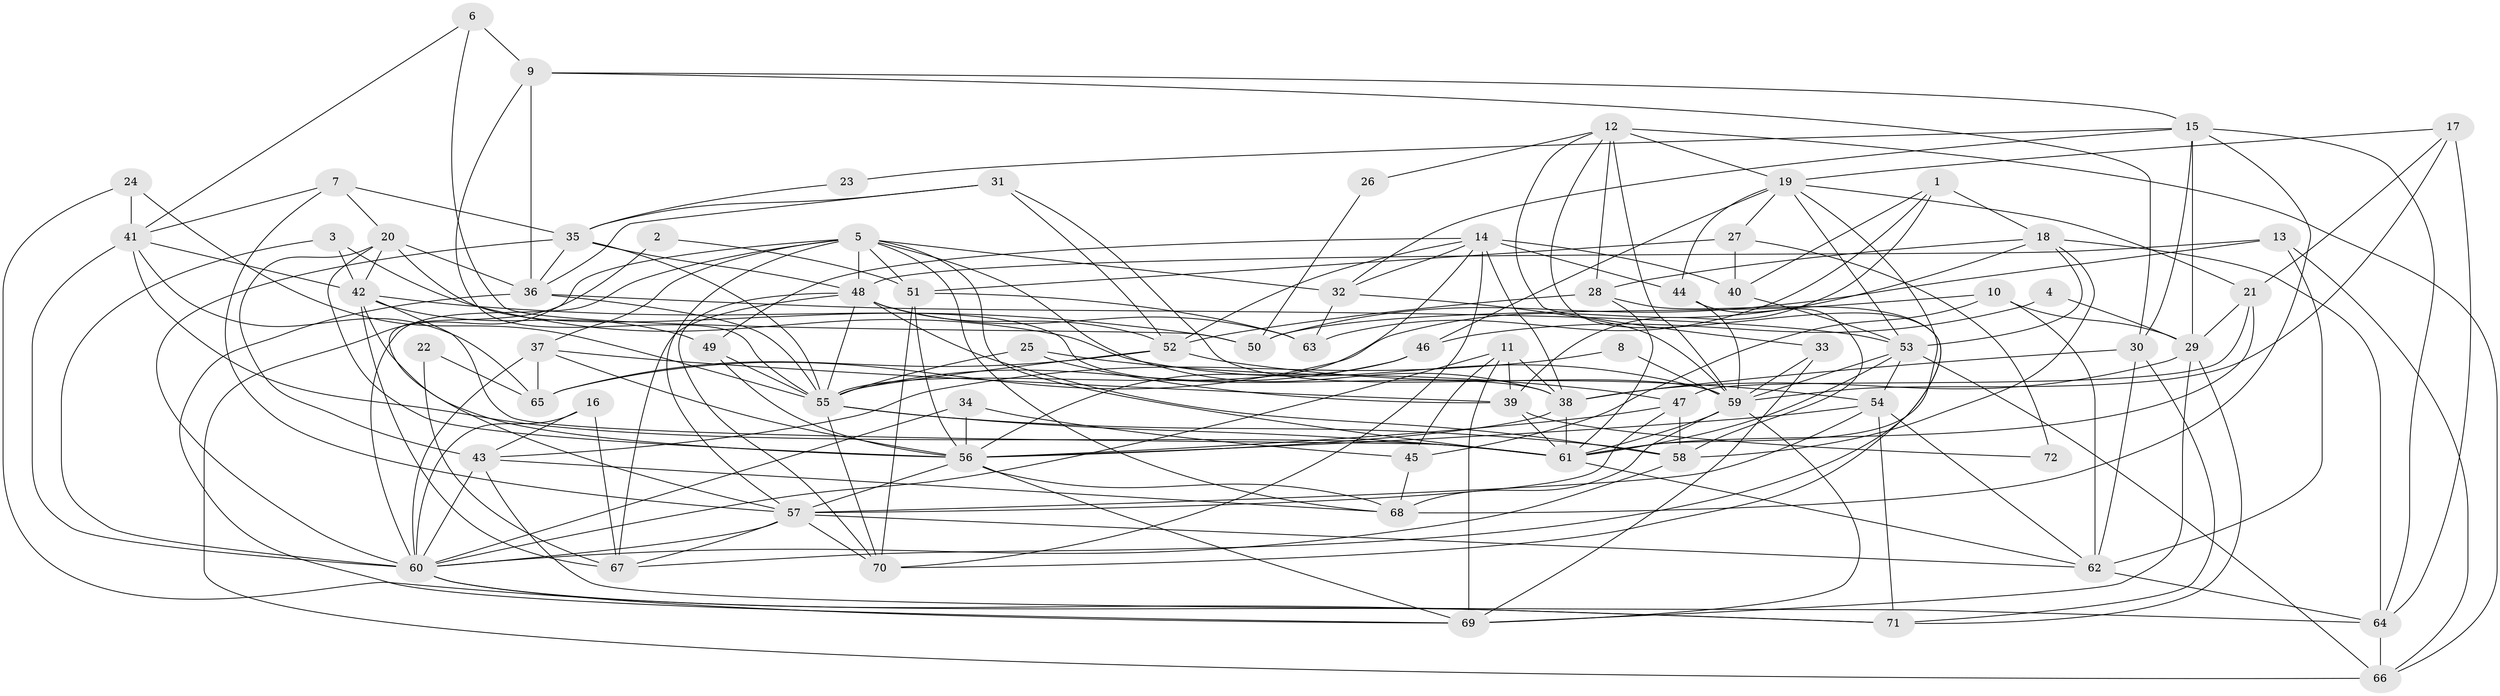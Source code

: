 // original degree distribution, {4: 0.3333333333333333, 2: 0.11805555555555555, 6: 0.0625, 3: 0.2361111111111111, 5: 0.20833333333333334, 8: 0.013888888888888888, 7: 0.027777777777777776}
// Generated by graph-tools (version 1.1) at 2025/26/03/09/25 03:26:18]
// undirected, 72 vertices, 204 edges
graph export_dot {
graph [start="1"]
  node [color=gray90,style=filled];
  1;
  2;
  3;
  4;
  5;
  6;
  7;
  8;
  9;
  10;
  11;
  12;
  13;
  14;
  15;
  16;
  17;
  18;
  19;
  20;
  21;
  22;
  23;
  24;
  25;
  26;
  27;
  28;
  29;
  30;
  31;
  32;
  33;
  34;
  35;
  36;
  37;
  38;
  39;
  40;
  41;
  42;
  43;
  44;
  45;
  46;
  47;
  48;
  49;
  50;
  51;
  52;
  53;
  54;
  55;
  56;
  57;
  58;
  59;
  60;
  61;
  62;
  63;
  64;
  65;
  66;
  67;
  68;
  69;
  70;
  71;
  72;
  1 -- 18 [weight=1.0];
  1 -- 39 [weight=1.0];
  1 -- 40 [weight=1.0];
  1 -- 63 [weight=1.0];
  2 -- 51 [weight=1.0];
  2 -- 57 [weight=2.0];
  3 -- 42 [weight=1.0];
  3 -- 59 [weight=2.0];
  3 -- 60 [weight=1.0];
  4 -- 29 [weight=1.0];
  4 -- 46 [weight=1.0];
  5 -- 32 [weight=1.0];
  5 -- 37 [weight=1.0];
  5 -- 38 [weight=1.0];
  5 -- 48 [weight=1.0];
  5 -- 51 [weight=1.0];
  5 -- 57 [weight=2.0];
  5 -- 60 [weight=1.0];
  5 -- 61 [weight=1.0];
  5 -- 66 [weight=1.0];
  5 -- 68 [weight=1.0];
  6 -- 9 [weight=1.0];
  6 -- 41 [weight=1.0];
  6 -- 50 [weight=1.0];
  7 -- 20 [weight=1.0];
  7 -- 35 [weight=1.0];
  7 -- 41 [weight=1.0];
  7 -- 57 [weight=1.0];
  8 -- 43 [weight=1.0];
  8 -- 59 [weight=1.0];
  9 -- 15 [weight=1.0];
  9 -- 30 [weight=1.0];
  9 -- 36 [weight=1.0];
  9 -- 55 [weight=1.0];
  10 -- 29 [weight=1.0];
  10 -- 45 [weight=1.0];
  10 -- 50 [weight=1.0];
  10 -- 62 [weight=1.0];
  11 -- 38 [weight=1.0];
  11 -- 39 [weight=1.0];
  11 -- 45 [weight=1.0];
  11 -- 60 [weight=1.0];
  11 -- 69 [weight=1.0];
  12 -- 19 [weight=1.0];
  12 -- 26 [weight=1.0];
  12 -- 28 [weight=1.0];
  12 -- 33 [weight=1.0];
  12 -- 59 [weight=1.0];
  12 -- 66 [weight=1.0];
  12 -- 70 [weight=1.0];
  13 -- 48 [weight=1.0];
  13 -- 50 [weight=1.0];
  13 -- 62 [weight=2.0];
  13 -- 66 [weight=1.0];
  14 -- 32 [weight=1.0];
  14 -- 38 [weight=1.0];
  14 -- 40 [weight=1.0];
  14 -- 44 [weight=2.0];
  14 -- 49 [weight=1.0];
  14 -- 52 [weight=1.0];
  14 -- 55 [weight=1.0];
  14 -- 70 [weight=1.0];
  15 -- 23 [weight=1.0];
  15 -- 29 [weight=1.0];
  15 -- 30 [weight=1.0];
  15 -- 32 [weight=1.0];
  15 -- 64 [weight=1.0];
  15 -- 68 [weight=1.0];
  16 -- 43 [weight=1.0];
  16 -- 60 [weight=1.0];
  16 -- 67 [weight=1.0];
  17 -- 19 [weight=1.0];
  17 -- 21 [weight=1.0];
  17 -- 59 [weight=1.0];
  17 -- 64 [weight=1.0];
  18 -- 28 [weight=1.0];
  18 -- 53 [weight=1.0];
  18 -- 58 [weight=1.0];
  18 -- 64 [weight=1.0];
  18 -- 65 [weight=1.0];
  19 -- 21 [weight=1.0];
  19 -- 27 [weight=1.0];
  19 -- 44 [weight=1.0];
  19 -- 46 [weight=1.0];
  19 -- 53 [weight=1.0];
  19 -- 61 [weight=1.0];
  20 -- 36 [weight=1.0];
  20 -- 38 [weight=1.0];
  20 -- 42 [weight=1.0];
  20 -- 43 [weight=1.0];
  20 -- 56 [weight=1.0];
  21 -- 29 [weight=1.0];
  21 -- 47 [weight=1.0];
  21 -- 61 [weight=1.0];
  22 -- 65 [weight=1.0];
  22 -- 67 [weight=1.0];
  23 -- 35 [weight=1.0];
  24 -- 41 [weight=1.0];
  24 -- 55 [weight=1.0];
  24 -- 71 [weight=1.0];
  25 -- 39 [weight=1.0];
  25 -- 47 [weight=1.0];
  25 -- 55 [weight=1.0];
  26 -- 50 [weight=1.0];
  27 -- 40 [weight=2.0];
  27 -- 51 [weight=1.0];
  27 -- 72 [weight=1.0];
  28 -- 52 [weight=1.0];
  28 -- 61 [weight=1.0];
  28 -- 67 [weight=1.0];
  29 -- 38 [weight=1.0];
  29 -- 69 [weight=1.0];
  29 -- 71 [weight=1.0];
  30 -- 38 [weight=1.0];
  30 -- 62 [weight=1.0];
  30 -- 71 [weight=1.0];
  31 -- 35 [weight=1.0];
  31 -- 36 [weight=1.0];
  31 -- 52 [weight=1.0];
  31 -- 59 [weight=1.0];
  32 -- 59 [weight=1.0];
  32 -- 63 [weight=1.0];
  33 -- 59 [weight=1.0];
  33 -- 69 [weight=1.0];
  34 -- 45 [weight=1.0];
  34 -- 56 [weight=1.0];
  34 -- 60 [weight=1.0];
  35 -- 36 [weight=1.0];
  35 -- 48 [weight=1.0];
  35 -- 55 [weight=1.0];
  35 -- 60 [weight=2.0];
  36 -- 53 [weight=1.0];
  36 -- 55 [weight=1.0];
  36 -- 69 [weight=1.0];
  37 -- 39 [weight=1.0];
  37 -- 56 [weight=1.0];
  37 -- 60 [weight=2.0];
  37 -- 65 [weight=1.0];
  38 -- 56 [weight=1.0];
  38 -- 61 [weight=1.0];
  39 -- 61 [weight=1.0];
  39 -- 72 [weight=1.0];
  40 -- 53 [weight=1.0];
  41 -- 42 [weight=1.0];
  41 -- 60 [weight=1.0];
  41 -- 61 [weight=1.0];
  41 -- 65 [weight=1.0];
  42 -- 49 [weight=1.0];
  42 -- 50 [weight=1.0];
  42 -- 56 [weight=1.0];
  42 -- 61 [weight=1.0];
  42 -- 67 [weight=1.0];
  43 -- 60 [weight=1.0];
  43 -- 64 [weight=1.0];
  43 -- 68 [weight=1.0];
  44 -- 58 [weight=1.0];
  44 -- 59 [weight=1.0];
  45 -- 68 [weight=1.0];
  46 -- 55 [weight=1.0];
  46 -- 56 [weight=1.0];
  47 -- 56 [weight=1.0];
  47 -- 57 [weight=1.0];
  47 -- 58 [weight=1.0];
  48 -- 52 [weight=1.0];
  48 -- 55 [weight=1.0];
  48 -- 58 [weight=1.0];
  48 -- 63 [weight=1.0];
  48 -- 67 [weight=1.0];
  48 -- 70 [weight=1.0];
  49 -- 55 [weight=1.0];
  49 -- 56 [weight=1.0];
  51 -- 56 [weight=1.0];
  51 -- 63 [weight=1.0];
  51 -- 70 [weight=1.0];
  52 -- 54 [weight=1.0];
  52 -- 55 [weight=1.0];
  52 -- 65 [weight=1.0];
  53 -- 54 [weight=1.0];
  53 -- 59 [weight=2.0];
  53 -- 61 [weight=1.0];
  53 -- 66 [weight=1.0];
  54 -- 56 [weight=1.0];
  54 -- 57 [weight=2.0];
  54 -- 62 [weight=2.0];
  54 -- 71 [weight=1.0];
  55 -- 58 [weight=1.0];
  55 -- 61 [weight=1.0];
  55 -- 70 [weight=1.0];
  56 -- 57 [weight=1.0];
  56 -- 68 [weight=1.0];
  56 -- 69 [weight=1.0];
  57 -- 60 [weight=1.0];
  57 -- 62 [weight=1.0];
  57 -- 67 [weight=1.0];
  57 -- 70 [weight=1.0];
  58 -- 60 [weight=2.0];
  59 -- 61 [weight=1.0];
  59 -- 68 [weight=1.0];
  59 -- 69 [weight=1.0];
  60 -- 69 [weight=1.0];
  60 -- 71 [weight=1.0];
  61 -- 62 [weight=1.0];
  62 -- 64 [weight=1.0];
  64 -- 66 [weight=1.0];
}
